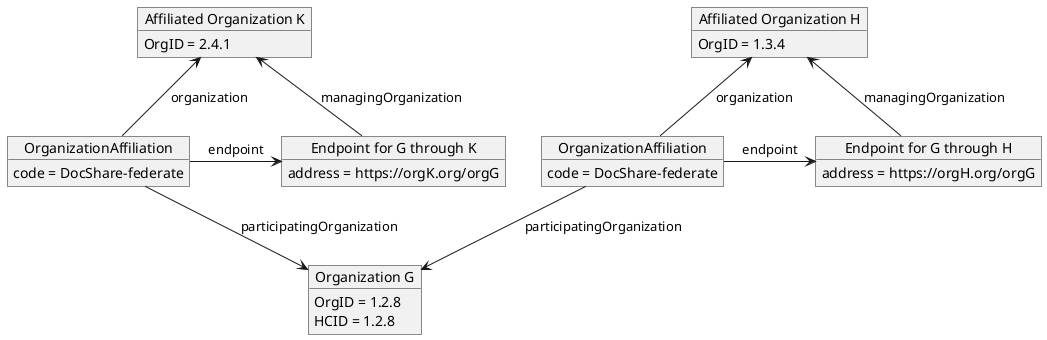 @startuml dir-org-specific-endpoint-multiple-routes
hide footbox

object "Organization G" as OrganizationG
OrganizationG : OrgID = 1.2.8
OrganizationG : HCID = 1.2.8
object "Affiliated Organization H" as OrganizationH
OrganizationH : OrgID = 1.3.4
object "OrganizationAffiliation" as OrgAff
OrgAff : code = DocShare-federate
object "Endpoint for G through H" as EndpointH
EndpointH : address = https://orgH.org/orgG

object "Affiliated Organization K" as OrganizationK
OrganizationK : OrgID = 2.4.1
object "OrganizationAffiliation" as OrgAff2
OrgAff2 : code = DocShare-federate
object "Endpoint for G through K" as EndpointK
EndpointK : address = https://orgK.org/orgG

OrgAff --> OrganizationG : participatingOrganization
OrganizationH <-- OrgAff : organization
OrgAff -> EndpointH : endpoint
OrganizationH <- EndpointH : managingOrganization

OrgAff2 --> OrganizationG : participatingOrganization
OrganizationK <-- OrgAff2 : organization
OrgAff2 -> EndpointK : endpoint
OrganizationK <- EndpointK : managingOrganization

@enduml
